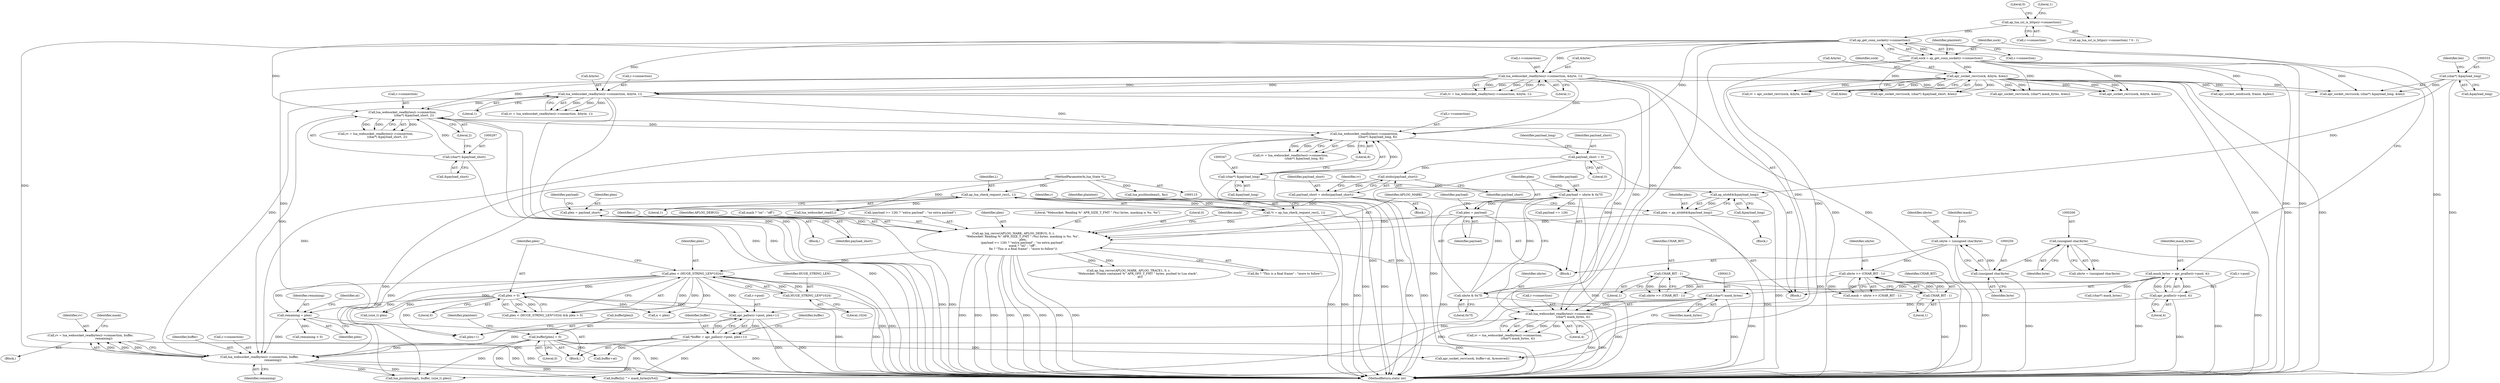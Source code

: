 digraph "0_httpd_643f0fcf3b8ab09a68f0ecd2aa37aafeda3e63ef@API" {
"1000498" [label="(Call,rv = lua_websocket_readbytes(r->connection, buffer, \n                            remaining))"];
"1000500" [label="(Call,lua_websocket_readbytes(r->connection, buffer, \n                            remaining))"];
"1000167" [label="(Call,ap_get_conn_socket(r->connection))"];
"1000152" [label="(Call,ap_lua_ssl_is_https(r->connection))"];
"1000186" [label="(Call,lua_websocket_readbytes(r->connection, &byte, 1))"];
"1000235" [label="(Call,lua_websocket_readbytes(r->connection, &byte, 1))"];
"1000176" [label="(Call,apr_socket_recv(sock, &byte, &len))"];
"1000165" [label="(Call,sock = ap_get_conn_socket(r->connection))"];
"1000342" [label="(Call,lua_websocket_readbytes(r->connection, \n                            (char*) &payload_long, 8))"];
"1000292" [label="(Call,lua_websocket_readbytes(r->connection, \n                        (char*) &payload_short, 2))"];
"1000296" [label="(Call,(char*) &payload_short)"];
"1000346" [label="(Call,(char*) &payload_long)"];
"1000408" [label="(Call,lua_websocket_readbytes(r->connection, \n                            (char*) mask_bytes, 4))"];
"1000412" [label="(Call,(char*) mask_bytes)"];
"1000158" [label="(Call,mask_bytes = apr_pcalloc(r->pool, 4))"];
"1000160" [label="(Call,apr_pcalloc(r->pool, 4))"];
"1000444" [label="(Call,*buffer = apr_palloc(r->pool, plen+1))"];
"1000446" [label="(Call,apr_palloc(r->pool, plen+1))"];
"1000425" [label="(Call,plen < (HUGE_STRING_LEN*1024))"];
"1000365" [label="(Call,ap_log_rerror(APLOG_MARK, APLOG_DEBUG, 0, r, \n                    \"Websocket: Reading %\" APR_SIZE_T_FMT \" (%s) bytes, masking is %s. %s\", \n                    plen,\n                    (payload >= 126) ? \"extra payload\" : \"no extra payload\", \n                    mask ? \"on\" : \"off\", \n                    fin ? \"This is a final frame\" : \"more to follow\"))"];
"1000144" [label="(Call,*r = ap_lua_check_request_rec(L, 1))"];
"1000146" [label="(Call,ap_lua_check_request_rec(L, 1))"];
"1000116" [label="(MethodParameterIn,lua_State *L)"];
"1000356" [label="(Call,plen = ap_ntoh64(&payload_long))"];
"1000358" [label="(Call,ap_ntoh64(&payload_long))"];
"1000332" [label="(Call,(char*) &payload_long)"];
"1000310" [label="(Call,plen = payload_short)"];
"1000301" [label="(Call,payload_short = ntohs(payload_short))"];
"1000303" [label="(Call,ntohs(payload_short))"];
"1000133" [label="(Call,payload_short = 0)"];
"1000264" [label="(Call,plen = payload)"];
"1000259" [label="(Call,payload = ubyte & 0x7f)"];
"1000261" [label="(Call,ubyte & 0x7f)"];
"1000254" [label="(Call,ubyte >> (CHAR_BIT - 1))"];
"1000247" [label="(Call,ubyte = (unsigned char)byte)"];
"1000249" [label="(Call,(unsigned char)byte)"];
"1000205" [label="(Call,(unsigned char)byte)"];
"1000256" [label="(Call,CHAR_BIT - 1)"];
"1000212" [label="(Call,CHAR_BIT - 1)"];
"1000427" [label="(Call,HUGE_STRING_LEN*1024)"];
"1000430" [label="(Call,plen > 0)"];
"1000453" [label="(Call,buffer[plen] = 0)"];
"1000435" [label="(Call,remaining = plen)"];
"1000249" [label="(Call,(unsigned char)byte)"];
"1000365" [label="(Call,ap_log_rerror(APLOG_MARK, APLOG_DEBUG, 0, r, \n                    \"Websocket: Reading %\" APR_SIZE_T_FMT \" (%s) bytes, masking is %s. %s\", \n                    plen,\n                    (payload >= 126) ? \"extra payload\" : \"no extra payload\", \n                    mask ? \"on\" : \"off\", \n                    fin ? \"This is a final frame\" : \"more to follow\"))"];
"1000265" [label="(Identifier,plen)"];
"1000519" [label="(Call,buffer[n] ^= mask_bytes[n%4])"];
"1000382" [label="(Call,fin ? \"This is a final frame\" : \"more to follow\")"];
"1000453" [label="(Call,buffer[plen] = 0)"];
"1000117" [label="(Block,)"];
"1000235" [label="(Call,lua_websocket_readbytes(r->connection, &byte, 1))"];
"1000340" [label="(Call,rv = lua_websocket_readbytes(r->connection, \n                            (char*) &payload_long, 8))"];
"1000298" [label="(Call,&payload_short)"];
"1000371" [label="(Identifier,plen)"];
"1000180" [label="(Call,&len)"];
"1000293" [label="(Call,r->connection)"];
"1000207" [label="(Identifier,byte)"];
"1000500" [label="(Call,lua_websocket_readbytes(r->connection, buffer, \n                            remaining))"];
"1000528" [label="(Call,lua_pushlstring(L, buffer, (size_t) plen))"];
"1000304" [label="(Identifier,payload_short)"];
"1000254" [label="(Call,ubyte >> (CHAR_BIT - 1))"];
"1000176" [label="(Call,apr_socket_recv(sock, &byte, &len))"];
"1000187" [label="(Call,r->connection)"];
"1000505" [label="(Identifier,remaining)"];
"1000161" [label="(Call,r->pool)"];
"1000158" [label="(Call,mask_bytes = apr_pcalloc(r->pool, 4))"];
"1000415" [label="(Literal,4)"];
"1000271" [label="(Block,)"];
"1000134" [label="(Identifier,payload_short)"];
"1000330" [label="(Call,apr_socket_recv(sock, (char*) &payload_long, &len))"];
"1000444" [label="(Call,*buffer = apr_palloc(r->pool, plen+1))"];
"1000436" [label="(Identifier,remaining)"];
"1000309" [label="(Block,)"];
"1000153" [label="(Call,r->connection)"];
"1000290" [label="(Call,rv = lua_websocket_readbytes(r->connection, \n                        (char*) &payload_short, 2))"];
"1000433" [label="(Block,)"];
"1000116" [label="(MethodParameterIn,lua_State *L)"];
"1000307" [label="(Identifier,rv)"];
"1000437" [label="(Identifier,plen)"];
"1000504" [label="(Identifier,buffer)"];
"1000455" [label="(Identifier,buffer)"];
"1000513" [label="(Call,n < plen)"];
"1000454" [label="(Call,buffer[plen])"];
"1000359" [label="(Call,&payload_long)"];
"1000302" [label="(Identifier,payload_short)"];
"1000435" [label="(Call,remaining = plen)"];
"1000498" [label="(Call,rv = lua_websocket_readbytes(r->connection, buffer, \n                            remaining))"];
"1000356" [label="(Call,plen = ap_ntoh64(&payload_long))"];
"1000144" [label="(Call,*r = ap_lua_check_request_rec(L, 1))"];
"1000266" [label="(Identifier,payload)"];
"1000212" [label="(Call,CHAR_BIT - 1)"];
"1000205" [label="(Call,(unsigned char)byte)"];
"1000174" [label="(Call,rv = apr_socket_recv(sock, &byte, &len))"];
"1000236" [label="(Call,r->connection)"];
"1000311" [label="(Identifier,plen)"];
"1000178" [label="(Call,&byte)"];
"1000256" [label="(Call,CHAR_BIT - 1)"];
"1000319" [label="(Identifier,payload)"];
"1000255" [label="(Identifier,ubyte)"];
"1000253" [label="(Identifier,mask)"];
"1000428" [label="(Identifier,HUGE_STRING_LEN)"];
"1000432" [label="(Literal,0)"];
"1000346" [label="(Call,(char*) &payload_long)"];
"1000531" [label="(Call,(size_t) plen)"];
"1000147" [label="(Identifier,L)"];
"1000150" [label="(Identifier,plaintext)"];
"1000459" [label="(Identifier,plaintext)"];
"1000370" [label="(Literal,\"Websocket: Reading %\" APR_SIZE_T_FMT \" (%s) bytes, masking is %s. %s\")"];
"1000450" [label="(Call,plen+1)"];
"1000159" [label="(Identifier,mask_bytes)"];
"1000366" [label="(Identifier,APLOG_MARK)"];
"1000165" [label="(Call,sock = ap_get_conn_socket(r->connection))"];
"1000246" [label="(Block,)"];
"1000172" [label="(Identifier,plaintext)"];
"1000259" [label="(Call,payload = ubyte & 0x7f)"];
"1000499" [label="(Identifier,rv)"];
"1000280" [label="(Call,apr_socket_recv(sock, (char*) &payload_short, &len))"];
"1000357" [label="(Identifier,plen)"];
"1000164" [label="(Literal,4)"];
"1000160" [label="(Call,apr_pcalloc(r->pool, 4))"];
"1000430" [label="(Call,plen > 0)"];
"1000446" [label="(Call,apr_palloc(r->pool, plen+1))"];
"1000292" [label="(Call,lua_websocket_readbytes(r->connection, \n                        (char*) &payload_short, 2))"];
"1000497" [label="(Block,)"];
"1000268" [label="(Call,payload == 126)"];
"1000184" [label="(Call,rv = lua_websocket_readbytes(r->connection, &byte, 1))"];
"1000312" [label="(Identifier,payload_short)"];
"1000507" [label="(Identifier,mask)"];
"1000368" [label="(Literal,0)"];
"1000355" [label="(Block,)"];
"1000151" [label="(Call,ap_lua_ssl_is_https(r->connection) ? 0 : 1)"];
"1000332" [label="(Call,(char*) &payload_long)"];
"1000264" [label="(Call,plen = payload)"];
"1000425" [label="(Call,plen < (HUGE_STRING_LEN*1024))"];
"1000166" [label="(Identifier,sock)"];
"1000426" [label="(Identifier,plen)"];
"1000133" [label="(Call,payload_short = 0)"];
"1000431" [label="(Identifier,plen)"];
"1000300" [label="(Literal,2)"];
"1000387" [label="(Identifier,mask)"];
"1000190" [label="(Call,&byte)"];
"1000186" [label="(Call,lua_websocket_readbytes(r->connection, &byte, 1))"];
"1000342" [label="(Call,lua_websocket_readbytes(r->connection, \n                            (char*) &payload_long, 8))"];
"1000408" [label="(Call,lua_websocket_readbytes(r->connection, \n                            (char*) mask_bytes, 4))"];
"1000156" [label="(Literal,0)"];
"1000257" [label="(Identifier,CHAR_BIT)"];
"1000457" [label="(Literal,0)"];
"1000406" [label="(Call,rv = lua_websocket_readbytes(r->connection, \n                            (char*) mask_bytes, 4))"];
"1000263" [label="(Literal,0x7f)"];
"1000241" [label="(Literal,1)"];
"1000489" [label="(Call,ap_log_rerror(APLOG_MARK, APLOG_TRACE1, 0, r, \n                    \"Websocket: Frame contained %\" APR_OFF_T_FMT \" bytes, pushed to Lua stack\", \n                        at))"];
"1000239" [label="(Call,&byte)"];
"1000192" [label="(Literal,1)"];
"1000310" [label="(Call,plen = payload_short)"];
"1000348" [label="(Call,&payload_long)"];
"1000210" [label="(Call,ubyte >> (CHAR_BIT - 1))"];
"1000334" [label="(Call,&payload_long)"];
"1000501" [label="(Call,r->connection)"];
"1000214" [label="(Literal,1)"];
"1000203" [label="(Call,ubyte = (unsigned char)byte)"];
"1000177" [label="(Identifier,sock)"];
"1000233" [label="(Call,rv = lua_websocket_readbytes(r->connection, &byte, 1))"];
"1000252" [label="(Call,mask = ubyte >> (CHAR_BIT - 1))"];
"1000296" [label="(Call,(char*) &payload_short)"];
"1000397" [label="(Call,apr_socket_recv(sock, (char*) mask_bytes, &len))"];
"1000462" [label="(Call,remaining > 0)"];
"1000248" [label="(Identifier,ubyte)"];
"1000429" [label="(Literal,1024)"];
"1000146" [label="(Call,ap_lua_check_request_rec(L, 1))"];
"1000399" [label="(Call,(char*) mask_bytes)"];
"1000343" [label="(Call,r->connection)"];
"1000471" [label="(Call,apr_socket_recv(sock, buffer+at, &received))"];
"1000558" [label="(Call,apr_socket_send(sock, frame, &plen))"];
"1000247" [label="(Call,ubyte = (unsigned char)byte)"];
"1000563" [label="(Call,lua_websocket_read(L))"];
"1000138" [label="(Identifier,payload_long)"];
"1000145" [label="(Identifier,r)"];
"1000303" [label="(Call,ntohs(payload_short))"];
"1000157" [label="(Literal,1)"];
"1000167" [label="(Call,ap_get_conn_socket(r->connection))"];
"1000251" [label="(Identifier,byte)"];
"1000447" [label="(Call,r->pool)"];
"1000225" [label="(Call,apr_socket_recv(sock, &byte, &len))"];
"1000369" [label="(Identifier,r)"];
"1000213" [label="(Identifier,CHAR_BIT)"];
"1000258" [label="(Literal,1)"];
"1000534" [label="(Call,lua_pushboolean(L, fin))"];
"1000135" [label="(Literal,0)"];
"1000424" [label="(Call,plen < (HUGE_STRING_LEN*1024) && plen > 0)"];
"1000427" [label="(Call,HUGE_STRING_LEN*1024)"];
"1000260" [label="(Identifier,payload)"];
"1000168" [label="(Call,r->connection)"];
"1000262" [label="(Identifier,ubyte)"];
"1000152" [label="(Call,ap_lua_ssl_is_https(r->connection))"];
"1000301" [label="(Call,payload_short = ntohs(payload_short))"];
"1000441" [label="(Identifier,at)"];
"1000367" [label="(Identifier,APLOG_DEBUG)"];
"1000269" [label="(Identifier,payload)"];
"1000350" [label="(Literal,8)"];
"1000378" [label="(Call,mask ? \"on\" : \"off\")"];
"1000358" [label="(Call,ap_ntoh64(&payload_long))"];
"1000445" [label="(Identifier,buffer)"];
"1000372" [label="(Call,(payload >= 126) ? \"extra payload\" : \"no extra payload\")"];
"1000414" [label="(Identifier,mask_bytes)"];
"1000337" [label="(Identifier,len)"];
"1000261" [label="(Call,ubyte & 0x7f)"];
"1000148" [label="(Literal,1)"];
"1000567" [label="(MethodReturn,static int)"];
"1000473" [label="(Call,buffer+at)"];
"1000412" [label="(Call,(char*) mask_bytes)"];
"1000409" [label="(Call,r->connection)"];
"1000498" -> "1000497"  [label="AST: "];
"1000498" -> "1000500"  [label="CFG: "];
"1000499" -> "1000498"  [label="AST: "];
"1000500" -> "1000498"  [label="AST: "];
"1000507" -> "1000498"  [label="CFG: "];
"1000498" -> "1000567"  [label="DDG: "];
"1000498" -> "1000567"  [label="DDG: "];
"1000500" -> "1000498"  [label="DDG: "];
"1000500" -> "1000498"  [label="DDG: "];
"1000500" -> "1000498"  [label="DDG: "];
"1000500" -> "1000505"  [label="CFG: "];
"1000501" -> "1000500"  [label="AST: "];
"1000504" -> "1000500"  [label="AST: "];
"1000505" -> "1000500"  [label="AST: "];
"1000500" -> "1000567"  [label="DDG: "];
"1000500" -> "1000567"  [label="DDG: "];
"1000167" -> "1000500"  [label="DDG: "];
"1000186" -> "1000500"  [label="DDG: "];
"1000235" -> "1000500"  [label="DDG: "];
"1000342" -> "1000500"  [label="DDG: "];
"1000292" -> "1000500"  [label="DDG: "];
"1000408" -> "1000500"  [label="DDG: "];
"1000444" -> "1000500"  [label="DDG: "];
"1000453" -> "1000500"  [label="DDG: "];
"1000435" -> "1000500"  [label="DDG: "];
"1000500" -> "1000519"  [label="DDG: "];
"1000500" -> "1000528"  [label="DDG: "];
"1000167" -> "1000165"  [label="AST: "];
"1000167" -> "1000168"  [label="CFG: "];
"1000168" -> "1000167"  [label="AST: "];
"1000165" -> "1000167"  [label="CFG: "];
"1000167" -> "1000567"  [label="DDG: "];
"1000167" -> "1000165"  [label="DDG: "];
"1000152" -> "1000167"  [label="DDG: "];
"1000167" -> "1000186"  [label="DDG: "];
"1000167" -> "1000235"  [label="DDG: "];
"1000167" -> "1000292"  [label="DDG: "];
"1000167" -> "1000342"  [label="DDG: "];
"1000167" -> "1000408"  [label="DDG: "];
"1000152" -> "1000151"  [label="AST: "];
"1000152" -> "1000153"  [label="CFG: "];
"1000153" -> "1000152"  [label="AST: "];
"1000156" -> "1000152"  [label="CFG: "];
"1000157" -> "1000152"  [label="CFG: "];
"1000186" -> "1000184"  [label="AST: "];
"1000186" -> "1000192"  [label="CFG: "];
"1000187" -> "1000186"  [label="AST: "];
"1000190" -> "1000186"  [label="AST: "];
"1000192" -> "1000186"  [label="AST: "];
"1000184" -> "1000186"  [label="CFG: "];
"1000186" -> "1000567"  [label="DDG: "];
"1000186" -> "1000567"  [label="DDG: "];
"1000186" -> "1000184"  [label="DDG: "];
"1000186" -> "1000184"  [label="DDG: "];
"1000186" -> "1000184"  [label="DDG: "];
"1000186" -> "1000225"  [label="DDG: "];
"1000186" -> "1000235"  [label="DDG: "];
"1000186" -> "1000235"  [label="DDG: "];
"1000186" -> "1000292"  [label="DDG: "];
"1000186" -> "1000342"  [label="DDG: "];
"1000186" -> "1000408"  [label="DDG: "];
"1000235" -> "1000233"  [label="AST: "];
"1000235" -> "1000241"  [label="CFG: "];
"1000236" -> "1000235"  [label="AST: "];
"1000239" -> "1000235"  [label="AST: "];
"1000241" -> "1000235"  [label="AST: "];
"1000233" -> "1000235"  [label="CFG: "];
"1000235" -> "1000567"  [label="DDG: "];
"1000235" -> "1000567"  [label="DDG: "];
"1000235" -> "1000233"  [label="DDG: "];
"1000235" -> "1000233"  [label="DDG: "];
"1000235" -> "1000233"  [label="DDG: "];
"1000176" -> "1000235"  [label="DDG: "];
"1000235" -> "1000292"  [label="DDG: "];
"1000235" -> "1000342"  [label="DDG: "];
"1000235" -> "1000408"  [label="DDG: "];
"1000176" -> "1000174"  [label="AST: "];
"1000176" -> "1000180"  [label="CFG: "];
"1000177" -> "1000176"  [label="AST: "];
"1000178" -> "1000176"  [label="AST: "];
"1000180" -> "1000176"  [label="AST: "];
"1000174" -> "1000176"  [label="CFG: "];
"1000176" -> "1000567"  [label="DDG: "];
"1000176" -> "1000567"  [label="DDG: "];
"1000176" -> "1000567"  [label="DDG: "];
"1000176" -> "1000174"  [label="DDG: "];
"1000176" -> "1000174"  [label="DDG: "];
"1000176" -> "1000174"  [label="DDG: "];
"1000165" -> "1000176"  [label="DDG: "];
"1000176" -> "1000225"  [label="DDG: "];
"1000176" -> "1000225"  [label="DDG: "];
"1000176" -> "1000225"  [label="DDG: "];
"1000176" -> "1000280"  [label="DDG: "];
"1000176" -> "1000280"  [label="DDG: "];
"1000176" -> "1000330"  [label="DDG: "];
"1000176" -> "1000330"  [label="DDG: "];
"1000176" -> "1000397"  [label="DDG: "];
"1000176" -> "1000397"  [label="DDG: "];
"1000176" -> "1000471"  [label="DDG: "];
"1000176" -> "1000558"  [label="DDG: "];
"1000165" -> "1000117"  [label="AST: "];
"1000166" -> "1000165"  [label="AST: "];
"1000172" -> "1000165"  [label="CFG: "];
"1000165" -> "1000567"  [label="DDG: "];
"1000165" -> "1000567"  [label="DDG: "];
"1000165" -> "1000225"  [label="DDG: "];
"1000165" -> "1000280"  [label="DDG: "];
"1000165" -> "1000330"  [label="DDG: "];
"1000165" -> "1000397"  [label="DDG: "];
"1000165" -> "1000471"  [label="DDG: "];
"1000165" -> "1000558"  [label="DDG: "];
"1000342" -> "1000340"  [label="AST: "];
"1000342" -> "1000350"  [label="CFG: "];
"1000343" -> "1000342"  [label="AST: "];
"1000346" -> "1000342"  [label="AST: "];
"1000350" -> "1000342"  [label="AST: "];
"1000340" -> "1000342"  [label="CFG: "];
"1000342" -> "1000567"  [label="DDG: "];
"1000342" -> "1000567"  [label="DDG: "];
"1000342" -> "1000340"  [label="DDG: "];
"1000342" -> "1000340"  [label="DDG: "];
"1000342" -> "1000340"  [label="DDG: "];
"1000292" -> "1000342"  [label="DDG: "];
"1000346" -> "1000342"  [label="DDG: "];
"1000342" -> "1000408"  [label="DDG: "];
"1000292" -> "1000290"  [label="AST: "];
"1000292" -> "1000300"  [label="CFG: "];
"1000293" -> "1000292"  [label="AST: "];
"1000296" -> "1000292"  [label="AST: "];
"1000300" -> "1000292"  [label="AST: "];
"1000290" -> "1000292"  [label="CFG: "];
"1000292" -> "1000567"  [label="DDG: "];
"1000292" -> "1000567"  [label="DDG: "];
"1000292" -> "1000290"  [label="DDG: "];
"1000292" -> "1000290"  [label="DDG: "];
"1000292" -> "1000290"  [label="DDG: "];
"1000296" -> "1000292"  [label="DDG: "];
"1000292" -> "1000408"  [label="DDG: "];
"1000296" -> "1000298"  [label="CFG: "];
"1000297" -> "1000296"  [label="AST: "];
"1000298" -> "1000296"  [label="AST: "];
"1000300" -> "1000296"  [label="CFG: "];
"1000296" -> "1000567"  [label="DDG: "];
"1000346" -> "1000348"  [label="CFG: "];
"1000347" -> "1000346"  [label="AST: "];
"1000348" -> "1000346"  [label="AST: "];
"1000350" -> "1000346"  [label="CFG: "];
"1000346" -> "1000567"  [label="DDG: "];
"1000346" -> "1000358"  [label="DDG: "];
"1000408" -> "1000406"  [label="AST: "];
"1000408" -> "1000415"  [label="CFG: "];
"1000409" -> "1000408"  [label="AST: "];
"1000412" -> "1000408"  [label="AST: "];
"1000415" -> "1000408"  [label="AST: "];
"1000406" -> "1000408"  [label="CFG: "];
"1000408" -> "1000567"  [label="DDG: "];
"1000408" -> "1000567"  [label="DDG: "];
"1000408" -> "1000406"  [label="DDG: "];
"1000408" -> "1000406"  [label="DDG: "];
"1000408" -> "1000406"  [label="DDG: "];
"1000412" -> "1000408"  [label="DDG: "];
"1000412" -> "1000414"  [label="CFG: "];
"1000413" -> "1000412"  [label="AST: "];
"1000414" -> "1000412"  [label="AST: "];
"1000415" -> "1000412"  [label="CFG: "];
"1000412" -> "1000567"  [label="DDG: "];
"1000158" -> "1000412"  [label="DDG: "];
"1000412" -> "1000519"  [label="DDG: "];
"1000158" -> "1000117"  [label="AST: "];
"1000158" -> "1000160"  [label="CFG: "];
"1000159" -> "1000158"  [label="AST: "];
"1000160" -> "1000158"  [label="AST: "];
"1000166" -> "1000158"  [label="CFG: "];
"1000158" -> "1000567"  [label="DDG: "];
"1000158" -> "1000567"  [label="DDG: "];
"1000160" -> "1000158"  [label="DDG: "];
"1000160" -> "1000158"  [label="DDG: "];
"1000158" -> "1000399"  [label="DDG: "];
"1000158" -> "1000519"  [label="DDG: "];
"1000160" -> "1000164"  [label="CFG: "];
"1000161" -> "1000160"  [label="AST: "];
"1000164" -> "1000160"  [label="AST: "];
"1000160" -> "1000567"  [label="DDG: "];
"1000160" -> "1000446"  [label="DDG: "];
"1000444" -> "1000433"  [label="AST: "];
"1000444" -> "1000446"  [label="CFG: "];
"1000445" -> "1000444"  [label="AST: "];
"1000446" -> "1000444"  [label="AST: "];
"1000455" -> "1000444"  [label="CFG: "];
"1000444" -> "1000567"  [label="DDG: "];
"1000446" -> "1000444"  [label="DDG: "];
"1000446" -> "1000444"  [label="DDG: "];
"1000444" -> "1000471"  [label="DDG: "];
"1000444" -> "1000473"  [label="DDG: "];
"1000444" -> "1000519"  [label="DDG: "];
"1000444" -> "1000528"  [label="DDG: "];
"1000446" -> "1000450"  [label="CFG: "];
"1000447" -> "1000446"  [label="AST: "];
"1000450" -> "1000446"  [label="AST: "];
"1000446" -> "1000567"  [label="DDG: "];
"1000446" -> "1000567"  [label="DDG: "];
"1000425" -> "1000446"  [label="DDG: "];
"1000430" -> "1000446"  [label="DDG: "];
"1000425" -> "1000424"  [label="AST: "];
"1000425" -> "1000427"  [label="CFG: "];
"1000426" -> "1000425"  [label="AST: "];
"1000427" -> "1000425"  [label="AST: "];
"1000431" -> "1000425"  [label="CFG: "];
"1000424" -> "1000425"  [label="CFG: "];
"1000425" -> "1000567"  [label="DDG: "];
"1000425" -> "1000567"  [label="DDG: "];
"1000425" -> "1000424"  [label="DDG: "];
"1000425" -> "1000424"  [label="DDG: "];
"1000365" -> "1000425"  [label="DDG: "];
"1000427" -> "1000425"  [label="DDG: "];
"1000427" -> "1000425"  [label="DDG: "];
"1000425" -> "1000430"  [label="DDG: "];
"1000425" -> "1000435"  [label="DDG: "];
"1000425" -> "1000450"  [label="DDG: "];
"1000425" -> "1000513"  [label="DDG: "];
"1000425" -> "1000531"  [label="DDG: "];
"1000365" -> "1000246"  [label="AST: "];
"1000365" -> "1000382"  [label="CFG: "];
"1000366" -> "1000365"  [label="AST: "];
"1000367" -> "1000365"  [label="AST: "];
"1000368" -> "1000365"  [label="AST: "];
"1000369" -> "1000365"  [label="AST: "];
"1000370" -> "1000365"  [label="AST: "];
"1000371" -> "1000365"  [label="AST: "];
"1000372" -> "1000365"  [label="AST: "];
"1000378" -> "1000365"  [label="AST: "];
"1000382" -> "1000365"  [label="AST: "];
"1000387" -> "1000365"  [label="CFG: "];
"1000365" -> "1000567"  [label="DDG: "];
"1000365" -> "1000567"  [label="DDG: "];
"1000365" -> "1000567"  [label="DDG: "];
"1000365" -> "1000567"  [label="DDG: "];
"1000365" -> "1000567"  [label="DDG: "];
"1000365" -> "1000567"  [label="DDG: "];
"1000365" -> "1000567"  [label="DDG: "];
"1000365" -> "1000567"  [label="DDG: "];
"1000144" -> "1000365"  [label="DDG: "];
"1000356" -> "1000365"  [label="DDG: "];
"1000310" -> "1000365"  [label="DDG: "];
"1000264" -> "1000365"  [label="DDG: "];
"1000365" -> "1000489"  [label="DDG: "];
"1000365" -> "1000489"  [label="DDG: "];
"1000144" -> "1000117"  [label="AST: "];
"1000144" -> "1000146"  [label="CFG: "];
"1000145" -> "1000144"  [label="AST: "];
"1000146" -> "1000144"  [label="AST: "];
"1000150" -> "1000144"  [label="CFG: "];
"1000144" -> "1000567"  [label="DDG: "];
"1000144" -> "1000567"  [label="DDG: "];
"1000146" -> "1000144"  [label="DDG: "];
"1000146" -> "1000144"  [label="DDG: "];
"1000146" -> "1000148"  [label="CFG: "];
"1000147" -> "1000146"  [label="AST: "];
"1000148" -> "1000146"  [label="AST: "];
"1000146" -> "1000567"  [label="DDG: "];
"1000116" -> "1000146"  [label="DDG: "];
"1000146" -> "1000528"  [label="DDG: "];
"1000146" -> "1000563"  [label="DDG: "];
"1000116" -> "1000115"  [label="AST: "];
"1000116" -> "1000567"  [label="DDG: "];
"1000116" -> "1000528"  [label="DDG: "];
"1000116" -> "1000534"  [label="DDG: "];
"1000116" -> "1000563"  [label="DDG: "];
"1000356" -> "1000355"  [label="AST: "];
"1000356" -> "1000358"  [label="CFG: "];
"1000357" -> "1000356"  [label="AST: "];
"1000358" -> "1000356"  [label="AST: "];
"1000366" -> "1000356"  [label="CFG: "];
"1000356" -> "1000567"  [label="DDG: "];
"1000358" -> "1000356"  [label="DDG: "];
"1000358" -> "1000359"  [label="CFG: "];
"1000359" -> "1000358"  [label="AST: "];
"1000358" -> "1000567"  [label="DDG: "];
"1000332" -> "1000358"  [label="DDG: "];
"1000332" -> "1000330"  [label="AST: "];
"1000332" -> "1000334"  [label="CFG: "];
"1000333" -> "1000332"  [label="AST: "];
"1000334" -> "1000332"  [label="AST: "];
"1000337" -> "1000332"  [label="CFG: "];
"1000332" -> "1000567"  [label="DDG: "];
"1000332" -> "1000330"  [label="DDG: "];
"1000310" -> "1000309"  [label="AST: "];
"1000310" -> "1000312"  [label="CFG: "];
"1000311" -> "1000310"  [label="AST: "];
"1000312" -> "1000310"  [label="AST: "];
"1000319" -> "1000310"  [label="CFG: "];
"1000310" -> "1000567"  [label="DDG: "];
"1000310" -> "1000567"  [label="DDG: "];
"1000301" -> "1000310"  [label="DDG: "];
"1000301" -> "1000271"  [label="AST: "];
"1000301" -> "1000303"  [label="CFG: "];
"1000302" -> "1000301"  [label="AST: "];
"1000303" -> "1000301"  [label="AST: "];
"1000307" -> "1000301"  [label="CFG: "];
"1000301" -> "1000567"  [label="DDG: "];
"1000301" -> "1000567"  [label="DDG: "];
"1000303" -> "1000301"  [label="DDG: "];
"1000303" -> "1000304"  [label="CFG: "];
"1000304" -> "1000303"  [label="AST: "];
"1000133" -> "1000303"  [label="DDG: "];
"1000133" -> "1000117"  [label="AST: "];
"1000133" -> "1000135"  [label="CFG: "];
"1000134" -> "1000133"  [label="AST: "];
"1000135" -> "1000133"  [label="AST: "];
"1000138" -> "1000133"  [label="CFG: "];
"1000133" -> "1000567"  [label="DDG: "];
"1000264" -> "1000246"  [label="AST: "];
"1000264" -> "1000266"  [label="CFG: "];
"1000265" -> "1000264"  [label="AST: "];
"1000266" -> "1000264"  [label="AST: "];
"1000269" -> "1000264"  [label="CFG: "];
"1000264" -> "1000567"  [label="DDG: "];
"1000259" -> "1000264"  [label="DDG: "];
"1000259" -> "1000246"  [label="AST: "];
"1000259" -> "1000261"  [label="CFG: "];
"1000260" -> "1000259"  [label="AST: "];
"1000261" -> "1000259"  [label="AST: "];
"1000265" -> "1000259"  [label="CFG: "];
"1000259" -> "1000567"  [label="DDG: "];
"1000261" -> "1000259"  [label="DDG: "];
"1000261" -> "1000259"  [label="DDG: "];
"1000259" -> "1000268"  [label="DDG: "];
"1000261" -> "1000263"  [label="CFG: "];
"1000262" -> "1000261"  [label="AST: "];
"1000263" -> "1000261"  [label="AST: "];
"1000261" -> "1000567"  [label="DDG: "];
"1000254" -> "1000261"  [label="DDG: "];
"1000254" -> "1000252"  [label="AST: "];
"1000254" -> "1000256"  [label="CFG: "];
"1000255" -> "1000254"  [label="AST: "];
"1000256" -> "1000254"  [label="AST: "];
"1000252" -> "1000254"  [label="CFG: "];
"1000254" -> "1000567"  [label="DDG: "];
"1000254" -> "1000252"  [label="DDG: "];
"1000254" -> "1000252"  [label="DDG: "];
"1000247" -> "1000254"  [label="DDG: "];
"1000256" -> "1000254"  [label="DDG: "];
"1000256" -> "1000254"  [label="DDG: "];
"1000247" -> "1000246"  [label="AST: "];
"1000247" -> "1000249"  [label="CFG: "];
"1000248" -> "1000247"  [label="AST: "];
"1000249" -> "1000247"  [label="AST: "];
"1000253" -> "1000247"  [label="CFG: "];
"1000247" -> "1000567"  [label="DDG: "];
"1000249" -> "1000247"  [label="DDG: "];
"1000249" -> "1000251"  [label="CFG: "];
"1000250" -> "1000249"  [label="AST: "];
"1000251" -> "1000249"  [label="AST: "];
"1000249" -> "1000567"  [label="DDG: "];
"1000205" -> "1000249"  [label="DDG: "];
"1000205" -> "1000203"  [label="AST: "];
"1000205" -> "1000207"  [label="CFG: "];
"1000206" -> "1000205"  [label="AST: "];
"1000207" -> "1000205"  [label="AST: "];
"1000203" -> "1000205"  [label="CFG: "];
"1000205" -> "1000567"  [label="DDG: "];
"1000205" -> "1000203"  [label="DDG: "];
"1000256" -> "1000258"  [label="CFG: "];
"1000257" -> "1000256"  [label="AST: "];
"1000258" -> "1000256"  [label="AST: "];
"1000256" -> "1000567"  [label="DDG: "];
"1000212" -> "1000256"  [label="DDG: "];
"1000212" -> "1000210"  [label="AST: "];
"1000212" -> "1000214"  [label="CFG: "];
"1000213" -> "1000212"  [label="AST: "];
"1000214" -> "1000212"  [label="AST: "];
"1000210" -> "1000212"  [label="CFG: "];
"1000212" -> "1000567"  [label="DDG: "];
"1000212" -> "1000210"  [label="DDG: "];
"1000212" -> "1000210"  [label="DDG: "];
"1000427" -> "1000429"  [label="CFG: "];
"1000428" -> "1000427"  [label="AST: "];
"1000429" -> "1000427"  [label="AST: "];
"1000427" -> "1000567"  [label="DDG: "];
"1000430" -> "1000424"  [label="AST: "];
"1000430" -> "1000432"  [label="CFG: "];
"1000431" -> "1000430"  [label="AST: "];
"1000432" -> "1000430"  [label="AST: "];
"1000424" -> "1000430"  [label="CFG: "];
"1000430" -> "1000567"  [label="DDG: "];
"1000430" -> "1000424"  [label="DDG: "];
"1000430" -> "1000424"  [label="DDG: "];
"1000430" -> "1000435"  [label="DDG: "];
"1000430" -> "1000450"  [label="DDG: "];
"1000430" -> "1000513"  [label="DDG: "];
"1000430" -> "1000531"  [label="DDG: "];
"1000453" -> "1000433"  [label="AST: "];
"1000453" -> "1000457"  [label="CFG: "];
"1000454" -> "1000453"  [label="AST: "];
"1000457" -> "1000453"  [label="AST: "];
"1000459" -> "1000453"  [label="CFG: "];
"1000453" -> "1000567"  [label="DDG: "];
"1000453" -> "1000471"  [label="DDG: "];
"1000453" -> "1000473"  [label="DDG: "];
"1000453" -> "1000519"  [label="DDG: "];
"1000453" -> "1000528"  [label="DDG: "];
"1000435" -> "1000433"  [label="AST: "];
"1000435" -> "1000437"  [label="CFG: "];
"1000436" -> "1000435"  [label="AST: "];
"1000437" -> "1000435"  [label="AST: "];
"1000441" -> "1000435"  [label="CFG: "];
"1000435" -> "1000462"  [label="DDG: "];
}
